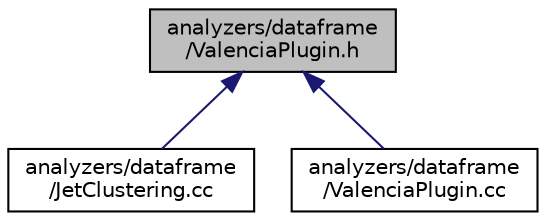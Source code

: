 digraph "analyzers/dataframe/ValenciaPlugin.h"
{
 // LATEX_PDF_SIZE
  edge [fontname="Helvetica",fontsize="10",labelfontname="Helvetica",labelfontsize="10"];
  node [fontname="Helvetica",fontsize="10",shape=record];
  Node1 [label="analyzers/dataframe\l/ValenciaPlugin.h",height=0.2,width=0.4,color="black", fillcolor="grey75", style="filled", fontcolor="black",tooltip=" "];
  Node1 -> Node2 [dir="back",color="midnightblue",fontsize="10",style="solid",fontname="Helvetica"];
  Node2 [label="analyzers/dataframe\l/JetClustering.cc",height=0.2,width=0.4,color="black", fillcolor="white", style="filled",URL="$_jet_clustering_8cc.html",tooltip=" "];
  Node1 -> Node3 [dir="back",color="midnightblue",fontsize="10",style="solid",fontname="Helvetica"];
  Node3 [label="analyzers/dataframe\l/ValenciaPlugin.cc",height=0.2,width=0.4,color="black", fillcolor="white", style="filled",URL="$_valencia_plugin_8cc.html",tooltip=" "];
}
